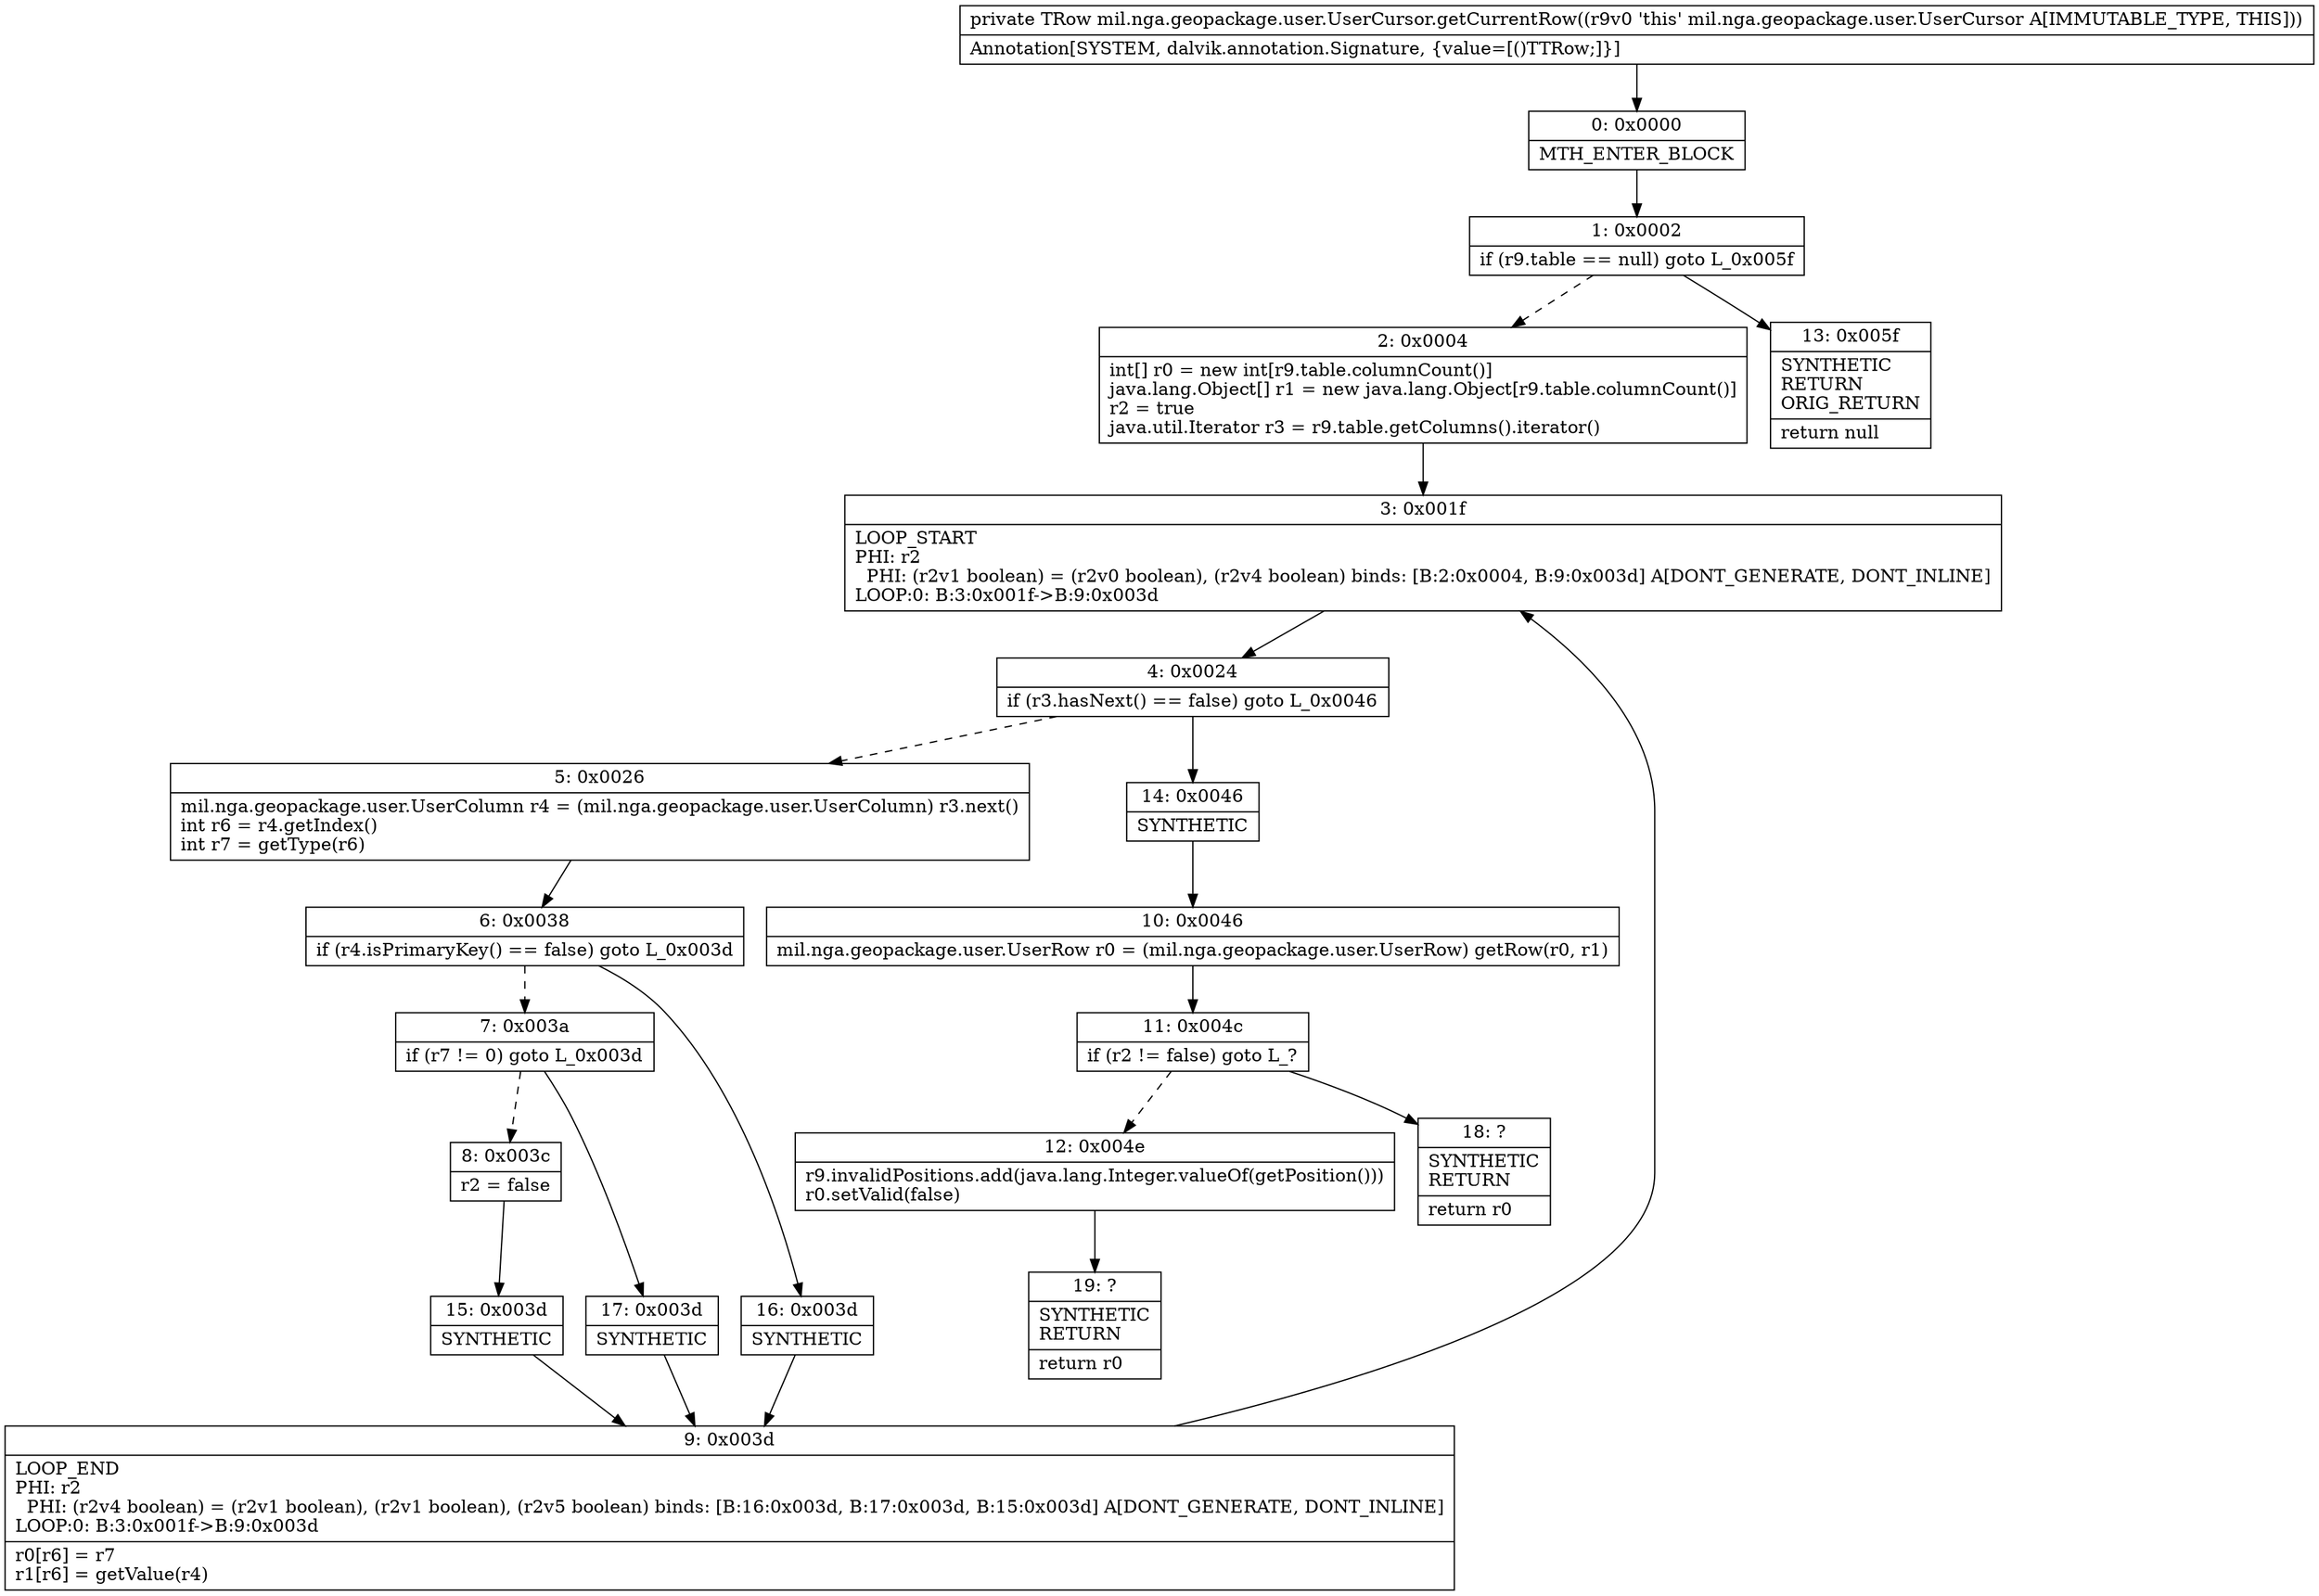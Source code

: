 digraph "CFG formil.nga.geopackage.user.UserCursor.getCurrentRow()Lmil\/nga\/geopackage\/user\/UserRow;" {
Node_0 [shape=record,label="{0\:\ 0x0000|MTH_ENTER_BLOCK\l}"];
Node_1 [shape=record,label="{1\:\ 0x0002|if (r9.table == null) goto L_0x005f\l}"];
Node_2 [shape=record,label="{2\:\ 0x0004|int[] r0 = new int[r9.table.columnCount()]\ljava.lang.Object[] r1 = new java.lang.Object[r9.table.columnCount()]\lr2 = true\ljava.util.Iterator r3 = r9.table.getColumns().iterator()\l}"];
Node_3 [shape=record,label="{3\:\ 0x001f|LOOP_START\lPHI: r2 \l  PHI: (r2v1 boolean) = (r2v0 boolean), (r2v4 boolean) binds: [B:2:0x0004, B:9:0x003d] A[DONT_GENERATE, DONT_INLINE]\lLOOP:0: B:3:0x001f\-\>B:9:0x003d\l}"];
Node_4 [shape=record,label="{4\:\ 0x0024|if (r3.hasNext() == false) goto L_0x0046\l}"];
Node_5 [shape=record,label="{5\:\ 0x0026|mil.nga.geopackage.user.UserColumn r4 = (mil.nga.geopackage.user.UserColumn) r3.next()\lint r6 = r4.getIndex()\lint r7 = getType(r6)\l}"];
Node_6 [shape=record,label="{6\:\ 0x0038|if (r4.isPrimaryKey() == false) goto L_0x003d\l}"];
Node_7 [shape=record,label="{7\:\ 0x003a|if (r7 != 0) goto L_0x003d\l}"];
Node_8 [shape=record,label="{8\:\ 0x003c|r2 = false\l}"];
Node_9 [shape=record,label="{9\:\ 0x003d|LOOP_END\lPHI: r2 \l  PHI: (r2v4 boolean) = (r2v1 boolean), (r2v1 boolean), (r2v5 boolean) binds: [B:16:0x003d, B:17:0x003d, B:15:0x003d] A[DONT_GENERATE, DONT_INLINE]\lLOOP:0: B:3:0x001f\-\>B:9:0x003d\l|r0[r6] = r7\lr1[r6] = getValue(r4)\l}"];
Node_10 [shape=record,label="{10\:\ 0x0046|mil.nga.geopackage.user.UserRow r0 = (mil.nga.geopackage.user.UserRow) getRow(r0, r1)\l}"];
Node_11 [shape=record,label="{11\:\ 0x004c|if (r2 != false) goto L_?\l}"];
Node_12 [shape=record,label="{12\:\ 0x004e|r9.invalidPositions.add(java.lang.Integer.valueOf(getPosition()))\lr0.setValid(false)\l}"];
Node_13 [shape=record,label="{13\:\ 0x005f|SYNTHETIC\lRETURN\lORIG_RETURN\l|return null\l}"];
Node_14 [shape=record,label="{14\:\ 0x0046|SYNTHETIC\l}"];
Node_15 [shape=record,label="{15\:\ 0x003d|SYNTHETIC\l}"];
Node_16 [shape=record,label="{16\:\ 0x003d|SYNTHETIC\l}"];
Node_17 [shape=record,label="{17\:\ 0x003d|SYNTHETIC\l}"];
Node_18 [shape=record,label="{18\:\ ?|SYNTHETIC\lRETURN\l|return r0\l}"];
Node_19 [shape=record,label="{19\:\ ?|SYNTHETIC\lRETURN\l|return r0\l}"];
MethodNode[shape=record,label="{private TRow mil.nga.geopackage.user.UserCursor.getCurrentRow((r9v0 'this' mil.nga.geopackage.user.UserCursor A[IMMUTABLE_TYPE, THIS]))  | Annotation[SYSTEM, dalvik.annotation.Signature, \{value=[()TTRow;]\}]\l}"];
MethodNode -> Node_0;
Node_0 -> Node_1;
Node_1 -> Node_2[style=dashed];
Node_1 -> Node_13;
Node_2 -> Node_3;
Node_3 -> Node_4;
Node_4 -> Node_5[style=dashed];
Node_4 -> Node_14;
Node_5 -> Node_6;
Node_6 -> Node_7[style=dashed];
Node_6 -> Node_16;
Node_7 -> Node_8[style=dashed];
Node_7 -> Node_17;
Node_8 -> Node_15;
Node_9 -> Node_3;
Node_10 -> Node_11;
Node_11 -> Node_12[style=dashed];
Node_11 -> Node_18;
Node_12 -> Node_19;
Node_14 -> Node_10;
Node_15 -> Node_9;
Node_16 -> Node_9;
Node_17 -> Node_9;
}

